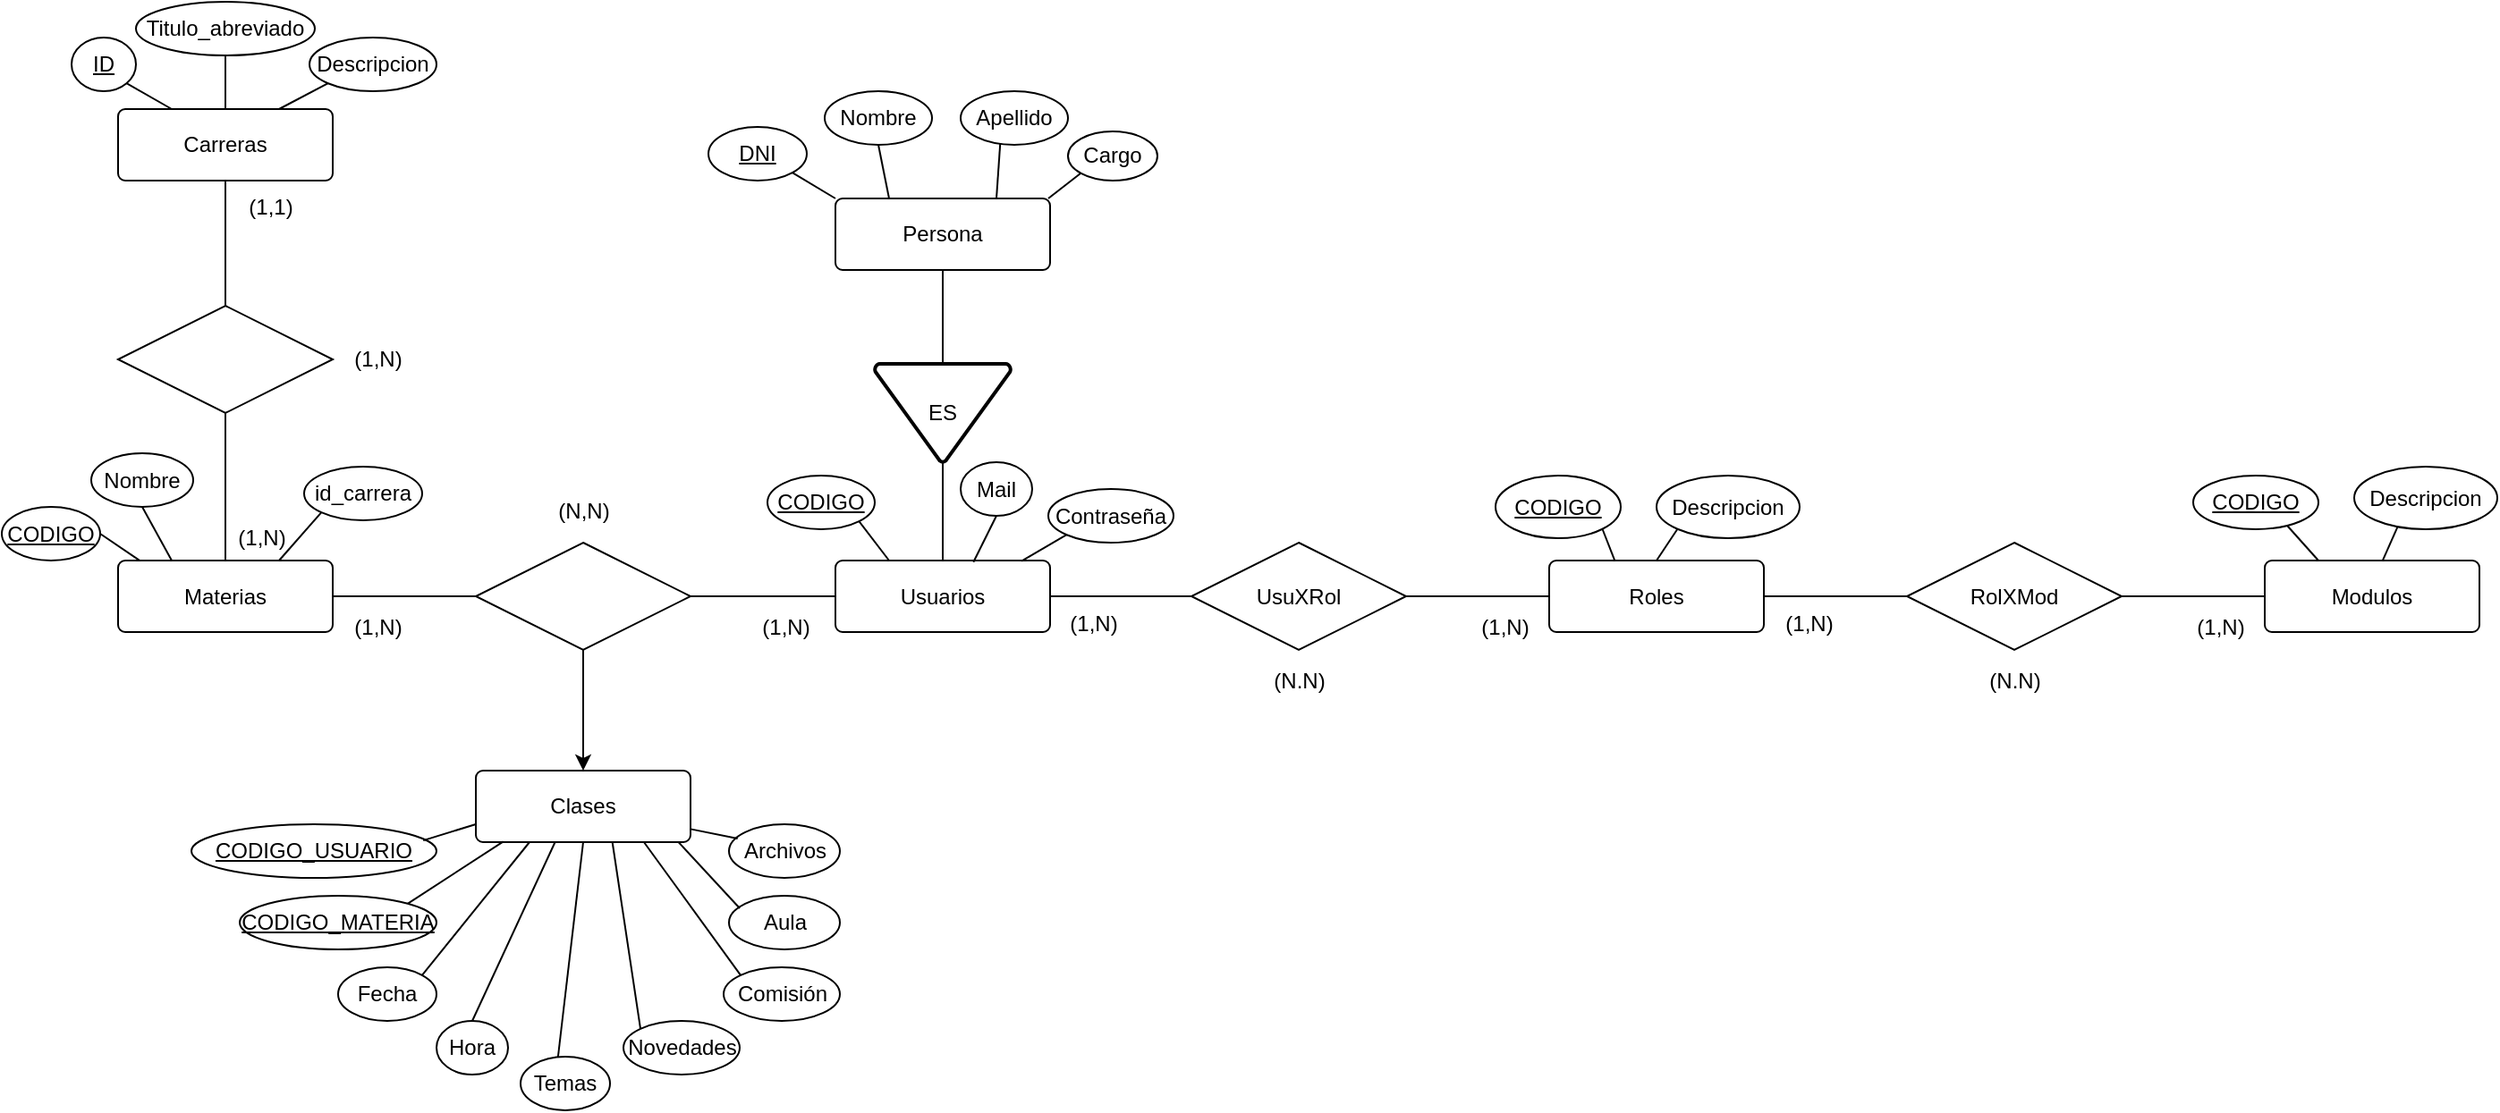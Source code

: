 <mxfile version="22.0.3" type="device">
  <diagram name="Página-1" id="dLSwd7cAOcYwAjb6rLxS">
    <mxGraphModel dx="1719" dy="732" grid="1" gridSize="10" guides="1" tooltips="1" connect="1" arrows="1" fold="1" page="1" pageScale="1" pageWidth="827" pageHeight="1169" math="0" shadow="0">
      <root>
        <mxCell id="0" />
        <mxCell id="1" parent="0" />
        <mxCell id="PMqnE4ja0fSdaOJwFotB-1" value="Materias" style="rounded=1;arcSize=10;whiteSpace=wrap;html=1;align=center;" parent="1" vertex="1">
          <mxGeometry x="185" y="572.5" width="120" height="40" as="geometry" />
        </mxCell>
        <mxCell id="PMqnE4ja0fSdaOJwFotB-2" value="Persona" style="rounded=1;arcSize=10;whiteSpace=wrap;html=1;align=center;" parent="1" vertex="1">
          <mxGeometry x="586" y="370" width="120" height="40" as="geometry" />
        </mxCell>
        <mxCell id="PMqnE4ja0fSdaOJwFotB-3" value="Usuarios" style="rounded=1;arcSize=10;whiteSpace=wrap;html=1;align=center;" parent="1" vertex="1">
          <mxGeometry x="586" y="572.5" width="120" height="40" as="geometry" />
        </mxCell>
        <mxCell id="PMqnE4ja0fSdaOJwFotB-4" value="UsuXRol" style="shape=rhombus;perimeter=rhombusPerimeter;whiteSpace=wrap;html=1;align=center;" parent="1" vertex="1">
          <mxGeometry x="785" y="562.5" width="120" height="60" as="geometry" />
        </mxCell>
        <mxCell id="PMqnE4ja0fSdaOJwFotB-9" value="" style="shape=rhombus;perimeter=rhombusPerimeter;whiteSpace=wrap;html=1;align=center;" parent="1" vertex="1">
          <mxGeometry x="185" y="430" width="120" height="60" as="geometry" />
        </mxCell>
        <mxCell id="PMqnE4ja0fSdaOJwFotB-12" value="Clases" style="rounded=1;arcSize=10;whiteSpace=wrap;html=1;align=center;" parent="1" vertex="1">
          <mxGeometry x="385" y="690" width="120" height="40" as="geometry" />
        </mxCell>
        <mxCell id="PMqnE4ja0fSdaOJwFotB-18" value="DNI" style="ellipse;whiteSpace=wrap;html=1;align=center;fontStyle=4;" parent="1" vertex="1">
          <mxGeometry x="515" y="330" width="55" height="30" as="geometry" />
        </mxCell>
        <mxCell id="PMqnE4ja0fSdaOJwFotB-23" value="CODIGO" style="ellipse;whiteSpace=wrap;html=1;align=center;fontStyle=4;" parent="1" vertex="1">
          <mxGeometry x="548" y="525" width="60" height="30" as="geometry" />
        </mxCell>
        <mxCell id="PMqnE4ja0fSdaOJwFotB-24" value="Nombre" style="ellipse;whiteSpace=wrap;html=1;align=center;" parent="1" vertex="1">
          <mxGeometry x="580" y="310" width="60" height="30" as="geometry" />
        </mxCell>
        <mxCell id="PMqnE4ja0fSdaOJwFotB-25" value="Apellido" style="ellipse;whiteSpace=wrap;html=1;align=center;" parent="1" vertex="1">
          <mxGeometry x="656" y="310" width="60" height="30" as="geometry" />
        </mxCell>
        <mxCell id="PMqnE4ja0fSdaOJwFotB-26" value="Mail" style="ellipse;whiteSpace=wrap;html=1;align=center;" parent="1" vertex="1">
          <mxGeometry x="656" y="517.5" width="40" height="30" as="geometry" />
        </mxCell>
        <mxCell id="PMqnE4ja0fSdaOJwFotB-27" value="Contraseña" style="ellipse;whiteSpace=wrap;html=1;align=center;" parent="1" vertex="1">
          <mxGeometry x="705" y="532.5" width="70" height="30" as="geometry" />
        </mxCell>
        <mxCell id="PMqnE4ja0fSdaOJwFotB-28" value="Nombre" style="ellipse;whiteSpace=wrap;html=1;align=center;" parent="1" vertex="1">
          <mxGeometry x="170" y="512.5" width="57" height="30" as="geometry" />
        </mxCell>
        <mxCell id="PMqnE4ja0fSdaOJwFotB-29" value="CODIGO" style="ellipse;whiteSpace=wrap;html=1;align=center;fontStyle=4;" parent="1" vertex="1">
          <mxGeometry x="120" y="542.5" width="55" height="30" as="geometry" />
        </mxCell>
        <mxCell id="PMqnE4ja0fSdaOJwFotB-30" value="id_carrera" style="ellipse;whiteSpace=wrap;html=1;align=center;" parent="1" vertex="1">
          <mxGeometry x="289" y="520" width="66" height="30" as="geometry" />
        </mxCell>
        <mxCell id="PMqnE4ja0fSdaOJwFotB-31" value="CODIGO_USUARIO" style="ellipse;whiteSpace=wrap;html=1;align=center;fontStyle=4;" parent="1" vertex="1">
          <mxGeometry x="226" y="720" width="137" height="30" as="geometry" />
        </mxCell>
        <mxCell id="PMqnE4ja0fSdaOJwFotB-32" value="CODIGO_MATERIA" style="ellipse;whiteSpace=wrap;html=1;align=center;fontStyle=4;" parent="1" vertex="1">
          <mxGeometry x="253" y="760" width="110" height="30" as="geometry" />
        </mxCell>
        <mxCell id="PMqnE4ja0fSdaOJwFotB-33" value="Fecha" style="ellipse;whiteSpace=wrap;html=1;align=center;" parent="1" vertex="1">
          <mxGeometry x="308" y="800" width="55" height="30" as="geometry" />
        </mxCell>
        <mxCell id="PMqnE4ja0fSdaOJwFotB-34" value="Hora" style="ellipse;whiteSpace=wrap;html=1;align=center;" parent="1" vertex="1">
          <mxGeometry x="363" y="830" width="40" height="30" as="geometry" />
        </mxCell>
        <mxCell id="PMqnE4ja0fSdaOJwFotB-35" value="Temas" style="ellipse;whiteSpace=wrap;html=1;align=center;" parent="1" vertex="1">
          <mxGeometry x="410" y="850" width="50" height="30" as="geometry" />
        </mxCell>
        <mxCell id="PMqnE4ja0fSdaOJwFotB-125" style="edgeStyle=orthogonalEdgeStyle;rounded=0;orthogonalLoop=1;jettySize=auto;html=1;exitX=0.5;exitY=1;exitDx=0;exitDy=0;entryX=0.5;entryY=0;entryDx=0;entryDy=0;" parent="1" source="PMqnE4ja0fSdaOJwFotB-56" target="PMqnE4ja0fSdaOJwFotB-12" edge="1">
          <mxGeometry relative="1" as="geometry" />
        </mxCell>
        <mxCell id="PMqnE4ja0fSdaOJwFotB-56" value="" style="shape=rhombus;perimeter=rhombusPerimeter;whiteSpace=wrap;html=1;align=center;" parent="1" vertex="1">
          <mxGeometry x="385" y="562.5" width="120" height="60" as="geometry" />
        </mxCell>
        <mxCell id="PMqnE4ja0fSdaOJwFotB-57" value="Carreras" style="rounded=1;arcSize=10;whiteSpace=wrap;html=1;align=center;" parent="1" vertex="1">
          <mxGeometry x="185" y="320" width="120" height="40" as="geometry" />
        </mxCell>
        <mxCell id="PMqnE4ja0fSdaOJwFotB-65" value="Cargo" style="ellipse;whiteSpace=wrap;html=1;align=center;" parent="1" vertex="1">
          <mxGeometry x="716" y="332.5" width="50" height="27.5" as="geometry" />
        </mxCell>
        <mxCell id="PMqnE4ja0fSdaOJwFotB-69" value="ID" style="ellipse;whiteSpace=wrap;html=1;align=center;fontStyle=4;" parent="1" vertex="1">
          <mxGeometry x="159" y="280" width="36" height="30" as="geometry" />
        </mxCell>
        <mxCell id="PMqnE4ja0fSdaOJwFotB-70" value="Titulo_abreviado" style="ellipse;whiteSpace=wrap;html=1;align=center;" parent="1" vertex="1">
          <mxGeometry x="195" y="260" width="100" height="30" as="geometry" />
        </mxCell>
        <mxCell id="PMqnE4ja0fSdaOJwFotB-71" value="Descripcion" style="ellipse;whiteSpace=wrap;html=1;align=center;" parent="1" vertex="1">
          <mxGeometry x="292" y="280" width="71" height="30" as="geometry" />
        </mxCell>
        <mxCell id="PMqnE4ja0fSdaOJwFotB-75" value="Comisión" style="ellipse;whiteSpace=wrap;html=1;align=center;" parent="1" vertex="1">
          <mxGeometry x="523.5" y="800" width="65" height="30" as="geometry" />
        </mxCell>
        <mxCell id="PMqnE4ja0fSdaOJwFotB-80" value="RolXMod" style="shape=rhombus;perimeter=rhombusPerimeter;whiteSpace=wrap;html=1;align=center;" parent="1" vertex="1">
          <mxGeometry x="1185" y="562.5" width="120" height="60" as="geometry" />
        </mxCell>
        <mxCell id="PMqnE4ja0fSdaOJwFotB-92" value="ES" style="strokeWidth=2;html=1;shape=mxgraph.flowchart.merge_or_storage;whiteSpace=wrap;" parent="1" vertex="1">
          <mxGeometry x="608" y="462.5" width="76" height="55" as="geometry" />
        </mxCell>
        <mxCell id="PMqnE4ja0fSdaOJwFotB-93" value="" style="endArrow=none;html=1;rounded=0;exitX=0.5;exitY=1;exitDx=0;exitDy=0;entryX=0.5;entryY=0;entryDx=0;entryDy=0;entryPerimeter=0;" parent="1" source="PMqnE4ja0fSdaOJwFotB-2" target="PMqnE4ja0fSdaOJwFotB-92" edge="1">
          <mxGeometry relative="1" as="geometry">
            <mxPoint x="735" y="490" as="sourcePoint" />
            <mxPoint x="895" y="490" as="targetPoint" />
          </mxGeometry>
        </mxCell>
        <mxCell id="PMqnE4ja0fSdaOJwFotB-94" value="" style="endArrow=none;html=1;rounded=0;exitX=0.5;exitY=1;exitDx=0;exitDy=0;entryX=0.5;entryY=0;entryDx=0;entryDy=0;exitPerimeter=0;" parent="1" source="PMqnE4ja0fSdaOJwFotB-92" target="PMqnE4ja0fSdaOJwFotB-3" edge="1">
          <mxGeometry relative="1" as="geometry">
            <mxPoint x="656" y="420" as="sourcePoint" />
            <mxPoint x="656" y="495" as="targetPoint" />
          </mxGeometry>
        </mxCell>
        <mxCell id="PMqnE4ja0fSdaOJwFotB-95" value="Roles" style="rounded=1;arcSize=10;whiteSpace=wrap;html=1;align=center;" parent="1" vertex="1">
          <mxGeometry x="985" y="572.5" width="120" height="40" as="geometry" />
        </mxCell>
        <mxCell id="PMqnE4ja0fSdaOJwFotB-96" value="" style="endArrow=none;html=1;rounded=0;exitX=1;exitY=0.5;exitDx=0;exitDy=0;entryX=0;entryY=0.5;entryDx=0;entryDy=0;" parent="1" source="PMqnE4ja0fSdaOJwFotB-3" target="PMqnE4ja0fSdaOJwFotB-4" edge="1">
          <mxGeometry relative="1" as="geometry">
            <mxPoint x="755" y="690" as="sourcePoint" />
            <mxPoint x="915" y="690" as="targetPoint" />
          </mxGeometry>
        </mxCell>
        <mxCell id="PMqnE4ja0fSdaOJwFotB-97" value="" style="endArrow=none;html=1;rounded=0;exitX=1;exitY=0.5;exitDx=0;exitDy=0;entryX=0;entryY=0.5;entryDx=0;entryDy=0;" parent="1" source="PMqnE4ja0fSdaOJwFotB-4" target="PMqnE4ja0fSdaOJwFotB-95" edge="1">
          <mxGeometry relative="1" as="geometry">
            <mxPoint x="716" y="603" as="sourcePoint" />
            <mxPoint x="875" y="603" as="targetPoint" />
          </mxGeometry>
        </mxCell>
        <mxCell id="PMqnE4ja0fSdaOJwFotB-98" value="(1,N)" style="text;html=1;align=center;verticalAlign=middle;resizable=0;points=[];autosize=1;strokeColor=none;fillColor=none;" parent="1" vertex="1">
          <mxGeometry x="705" y="592.5" width="50" height="30" as="geometry" />
        </mxCell>
        <mxCell id="PMqnE4ja0fSdaOJwFotB-99" value="(1,N)" style="text;html=1;align=center;verticalAlign=middle;resizable=0;points=[];autosize=1;strokeColor=none;fillColor=none;" parent="1" vertex="1">
          <mxGeometry x="935" y="595" width="50" height="30" as="geometry" />
        </mxCell>
        <mxCell id="PMqnE4ja0fSdaOJwFotB-100" value="(N.N)" style="text;html=1;align=center;verticalAlign=middle;resizable=0;points=[];autosize=1;strokeColor=none;fillColor=none;" parent="1" vertex="1">
          <mxGeometry x="820" y="625" width="50" height="30" as="geometry" />
        </mxCell>
        <mxCell id="PMqnE4ja0fSdaOJwFotB-101" value="CODIGO" style="ellipse;whiteSpace=wrap;html=1;align=center;fontStyle=4;" parent="1" vertex="1">
          <mxGeometry x="955" y="525" width="70" height="35" as="geometry" />
        </mxCell>
        <mxCell id="PMqnE4ja0fSdaOJwFotB-102" value="Descripcion" style="ellipse;whiteSpace=wrap;html=1;align=center;" parent="1" vertex="1">
          <mxGeometry x="1045" y="525" width="80" height="35" as="geometry" />
        </mxCell>
        <mxCell id="PMqnE4ja0fSdaOJwFotB-103" value="Modulos" style="rounded=1;arcSize=10;whiteSpace=wrap;html=1;align=center;" parent="1" vertex="1">
          <mxGeometry x="1385" y="572.5" width="120" height="40" as="geometry" />
        </mxCell>
        <mxCell id="PMqnE4ja0fSdaOJwFotB-104" value="" style="endArrow=none;html=1;rounded=0;exitX=1;exitY=0.5;exitDx=0;exitDy=0;entryX=0;entryY=0.5;entryDx=0;entryDy=0;" parent="1" source="PMqnE4ja0fSdaOJwFotB-95" target="PMqnE4ja0fSdaOJwFotB-80" edge="1">
          <mxGeometry relative="1" as="geometry">
            <mxPoint x="915" y="603" as="sourcePoint" />
            <mxPoint x="995" y="603" as="targetPoint" />
          </mxGeometry>
        </mxCell>
        <mxCell id="PMqnE4ja0fSdaOJwFotB-105" value="" style="endArrow=none;html=1;rounded=0;exitX=1;exitY=0.5;exitDx=0;exitDy=0;entryX=0;entryY=0.5;entryDx=0;entryDy=0;" parent="1" source="PMqnE4ja0fSdaOJwFotB-80" target="PMqnE4ja0fSdaOJwFotB-103" edge="1">
          <mxGeometry relative="1" as="geometry">
            <mxPoint x="1115" y="603" as="sourcePoint" />
            <mxPoint x="1195" y="603" as="targetPoint" />
          </mxGeometry>
        </mxCell>
        <mxCell id="PMqnE4ja0fSdaOJwFotB-106" value="(1,N)" style="text;html=1;align=center;verticalAlign=middle;resizable=0;points=[];autosize=1;strokeColor=none;fillColor=none;" parent="1" vertex="1">
          <mxGeometry x="1105" y="592.5" width="50" height="30" as="geometry" />
        </mxCell>
        <mxCell id="PMqnE4ja0fSdaOJwFotB-107" value="(1,N)" style="text;html=1;align=center;verticalAlign=middle;resizable=0;points=[];autosize=1;strokeColor=none;fillColor=none;" parent="1" vertex="1">
          <mxGeometry x="1335" y="595" width="50" height="30" as="geometry" />
        </mxCell>
        <mxCell id="PMqnE4ja0fSdaOJwFotB-108" value="(N.N)" style="text;html=1;align=center;verticalAlign=middle;resizable=0;points=[];autosize=1;strokeColor=none;fillColor=none;" parent="1" vertex="1">
          <mxGeometry x="1220" y="625" width="50" height="30" as="geometry" />
        </mxCell>
        <mxCell id="PMqnE4ja0fSdaOJwFotB-109" value="CODIGO" style="ellipse;whiteSpace=wrap;html=1;align=center;fontStyle=4;" parent="1" vertex="1">
          <mxGeometry x="1345" y="525" width="70" height="30" as="geometry" />
        </mxCell>
        <mxCell id="PMqnE4ja0fSdaOJwFotB-110" value="Descripcion" style="ellipse;whiteSpace=wrap;html=1;align=center;" parent="1" vertex="1">
          <mxGeometry x="1435" y="520" width="80" height="35" as="geometry" />
        </mxCell>
        <mxCell id="PMqnE4ja0fSdaOJwFotB-118" value="" style="endArrow=none;html=1;rounded=0;exitX=0;exitY=0.5;exitDx=0;exitDy=0;entryX=1;entryY=0.5;entryDx=0;entryDy=0;" parent="1" source="PMqnE4ja0fSdaOJwFotB-3" target="PMqnE4ja0fSdaOJwFotB-56" edge="1">
          <mxGeometry relative="1" as="geometry">
            <mxPoint x="656" y="527" as="sourcePoint" />
            <mxPoint x="656" y="582" as="targetPoint" />
          </mxGeometry>
        </mxCell>
        <mxCell id="PMqnE4ja0fSdaOJwFotB-119" value="" style="endArrow=none;html=1;rounded=0;entryX=1;entryY=0.5;entryDx=0;entryDy=0;exitX=0;exitY=0.5;exitDx=0;exitDy=0;" parent="1" source="PMqnE4ja0fSdaOJwFotB-56" target="PMqnE4ja0fSdaOJwFotB-1" edge="1">
          <mxGeometry relative="1" as="geometry">
            <mxPoint x="385" y="640" as="sourcePoint" />
            <mxPoint x="515" y="602" as="targetPoint" />
          </mxGeometry>
        </mxCell>
        <mxCell id="PMqnE4ja0fSdaOJwFotB-126" value="" style="endArrow=none;html=1;rounded=0;exitX=1;exitY=0.5;exitDx=0;exitDy=0;entryX=0.103;entryY=0.004;entryDx=0;entryDy=0;entryPerimeter=0;" parent="1" source="PMqnE4ja0fSdaOJwFotB-29" target="PMqnE4ja0fSdaOJwFotB-1" edge="1">
          <mxGeometry relative="1" as="geometry">
            <mxPoint x="185" y="670" as="sourcePoint" />
            <mxPoint x="345" y="670" as="targetPoint" />
          </mxGeometry>
        </mxCell>
        <mxCell id="PMqnE4ja0fSdaOJwFotB-127" value="" style="endArrow=none;html=1;rounded=0;exitX=0.5;exitY=1;exitDx=0;exitDy=0;entryX=0.25;entryY=0;entryDx=0;entryDy=0;" parent="1" source="PMqnE4ja0fSdaOJwFotB-28" target="PMqnE4ja0fSdaOJwFotB-1" edge="1">
          <mxGeometry relative="1" as="geometry">
            <mxPoint x="185" y="568" as="sourcePoint" />
            <mxPoint x="198" y="584" as="targetPoint" />
          </mxGeometry>
        </mxCell>
        <mxCell id="PMqnE4ja0fSdaOJwFotB-128" value="" style="endArrow=none;html=1;rounded=0;exitX=0;exitY=1;exitDx=0;exitDy=0;entryX=0.75;entryY=0;entryDx=0;entryDy=0;" parent="1" source="PMqnE4ja0fSdaOJwFotB-30" target="PMqnE4ja0fSdaOJwFotB-1" edge="1">
          <mxGeometry relative="1" as="geometry">
            <mxPoint x="224" y="548" as="sourcePoint" />
            <mxPoint x="225" y="583" as="targetPoint" />
          </mxGeometry>
        </mxCell>
        <mxCell id="PMqnE4ja0fSdaOJwFotB-130" value="" style="endArrow=none;html=1;rounded=0;exitX=1;exitY=1;exitDx=0;exitDy=0;entryX=0.25;entryY=0;entryDx=0;entryDy=0;" parent="1" source="PMqnE4ja0fSdaOJwFotB-69" target="PMqnE4ja0fSdaOJwFotB-57" edge="1">
          <mxGeometry relative="1" as="geometry">
            <mxPoint x="195" y="290" as="sourcePoint" />
            <mxPoint x="355" y="290" as="targetPoint" />
          </mxGeometry>
        </mxCell>
        <mxCell id="PMqnE4ja0fSdaOJwFotB-131" value="" style="endArrow=none;html=1;rounded=0;exitX=0.5;exitY=1;exitDx=0;exitDy=0;entryX=0.5;entryY=0;entryDx=0;entryDy=0;" parent="1" source="PMqnE4ja0fSdaOJwFotB-70" target="PMqnE4ja0fSdaOJwFotB-57" edge="1">
          <mxGeometry relative="1" as="geometry">
            <mxPoint x="190" y="316" as="sourcePoint" />
            <mxPoint x="201" y="331" as="targetPoint" />
          </mxGeometry>
        </mxCell>
        <mxCell id="PMqnE4ja0fSdaOJwFotB-132" value="" style="endArrow=none;html=1;rounded=0;exitX=0;exitY=1;exitDx=0;exitDy=0;entryX=0.75;entryY=0;entryDx=0;entryDy=0;" parent="1" source="PMqnE4ja0fSdaOJwFotB-71" target="PMqnE4ja0fSdaOJwFotB-57" edge="1">
          <mxGeometry relative="1" as="geometry">
            <mxPoint x="297.769" y="301.99" as="sourcePoint" />
            <mxPoint x="255" y="330" as="targetPoint" />
          </mxGeometry>
        </mxCell>
        <mxCell id="PMqnE4ja0fSdaOJwFotB-133" value="" style="endArrow=none;html=1;rounded=0;exitX=0.5;exitY=1;exitDx=0;exitDy=0;entryX=0.5;entryY=0;entryDx=0;entryDy=0;" parent="1" source="PMqnE4ja0fSdaOJwFotB-57" target="PMqnE4ja0fSdaOJwFotB-9" edge="1">
          <mxGeometry relative="1" as="geometry">
            <mxPoint x="205" y="390" as="sourcePoint" />
            <mxPoint x="365" y="390" as="targetPoint" />
          </mxGeometry>
        </mxCell>
        <mxCell id="PMqnE4ja0fSdaOJwFotB-134" value="" style="endArrow=none;html=1;rounded=0;exitX=0.5;exitY=1;exitDx=0;exitDy=0;entryX=0.5;entryY=0;entryDx=0;entryDy=0;" parent="1" source="PMqnE4ja0fSdaOJwFotB-9" target="PMqnE4ja0fSdaOJwFotB-1" edge="1">
          <mxGeometry relative="1" as="geometry">
            <mxPoint x="255" y="320" as="sourcePoint" />
            <mxPoint x="255" y="420" as="targetPoint" />
          </mxGeometry>
        </mxCell>
        <mxCell id="PMqnE4ja0fSdaOJwFotB-136" value="" style="endArrow=none;html=1;rounded=0;exitX=1;exitY=1;exitDx=0;exitDy=0;entryX=0;entryY=0;entryDx=0;entryDy=0;" parent="1" source="PMqnE4ja0fSdaOJwFotB-18" target="PMqnE4ja0fSdaOJwFotB-2" edge="1">
          <mxGeometry relative="1" as="geometry">
            <mxPoint x="595" y="360" as="sourcePoint" />
            <mxPoint x="755" y="360" as="targetPoint" />
          </mxGeometry>
        </mxCell>
        <mxCell id="PMqnE4ja0fSdaOJwFotB-137" value="" style="endArrow=none;html=1;rounded=0;exitX=0.5;exitY=1;exitDx=0;exitDy=0;entryX=0.25;entryY=0;entryDx=0;entryDy=0;" parent="1" source="PMqnE4ja0fSdaOJwFotB-24" target="PMqnE4ja0fSdaOJwFotB-2" edge="1">
          <mxGeometry relative="1" as="geometry">
            <mxPoint x="572" y="366" as="sourcePoint" />
            <mxPoint x="596" y="380" as="targetPoint" />
          </mxGeometry>
        </mxCell>
        <mxCell id="PMqnE4ja0fSdaOJwFotB-138" value="" style="endArrow=none;html=1;rounded=0;exitX=0.369;exitY=0.967;exitDx=0;exitDy=0;entryX=0.75;entryY=0;entryDx=0;entryDy=0;exitPerimeter=0;" parent="1" source="PMqnE4ja0fSdaOJwFotB-25" target="PMqnE4ja0fSdaOJwFotB-2" edge="1">
          <mxGeometry relative="1" as="geometry">
            <mxPoint x="615" y="340" as="sourcePoint" />
            <mxPoint x="626" y="380" as="targetPoint" />
          </mxGeometry>
        </mxCell>
        <mxCell id="PMqnE4ja0fSdaOJwFotB-139" value="" style="endArrow=none;html=1;rounded=0;exitX=0;exitY=1;exitDx=0;exitDy=0;" parent="1" source="PMqnE4ja0fSdaOJwFotB-65" edge="1">
          <mxGeometry relative="1" as="geometry">
            <mxPoint x="695" y="336" as="sourcePoint" />
            <mxPoint x="705" y="370" as="targetPoint" />
          </mxGeometry>
        </mxCell>
        <mxCell id="PMqnE4ja0fSdaOJwFotB-142" value="" style="endArrow=none;html=1;rounded=0;exitX=1;exitY=1;exitDx=0;exitDy=0;entryX=0.25;entryY=0;entryDx=0;entryDy=0;" parent="1" source="PMqnE4ja0fSdaOJwFotB-23" target="PMqnE4ja0fSdaOJwFotB-3" edge="1">
          <mxGeometry relative="1" as="geometry">
            <mxPoint x="655" y="550" as="sourcePoint" />
            <mxPoint x="615" y="570" as="targetPoint" />
          </mxGeometry>
        </mxCell>
        <mxCell id="PMqnE4ja0fSdaOJwFotB-143" value="" style="endArrow=none;html=1;rounded=0;exitX=0.5;exitY=1;exitDx=0;exitDy=0;entryX=0.643;entryY=0.022;entryDx=0;entryDy=0;entryPerimeter=0;" parent="1" source="PMqnE4ja0fSdaOJwFotB-26" target="PMqnE4ja0fSdaOJwFotB-3" edge="1">
          <mxGeometry relative="1" as="geometry">
            <mxPoint x="606" y="561" as="sourcePoint" />
            <mxPoint x="626" y="583" as="targetPoint" />
          </mxGeometry>
        </mxCell>
        <mxCell id="PMqnE4ja0fSdaOJwFotB-144" value="" style="endArrow=none;html=1;rounded=0;exitX=0;exitY=1;exitDx=0;exitDy=0;entryX=0.867;entryY=0.008;entryDx=0;entryDy=0;entryPerimeter=0;" parent="1" source="PMqnE4ja0fSdaOJwFotB-27" target="PMqnE4ja0fSdaOJwFotB-3" edge="1">
          <mxGeometry relative="1" as="geometry">
            <mxPoint x="682" y="541" as="sourcePoint" />
            <mxPoint x="673" y="583" as="targetPoint" />
          </mxGeometry>
        </mxCell>
        <mxCell id="PMqnE4ja0fSdaOJwFotB-147" value="" style="endArrow=none;html=1;rounded=0;exitX=1;exitY=1;exitDx=0;exitDy=0;entryX=0.306;entryY=0.004;entryDx=0;entryDy=0;entryPerimeter=0;" parent="1" source="PMqnE4ja0fSdaOJwFotB-101" target="PMqnE4ja0fSdaOJwFotB-95" edge="1">
          <mxGeometry relative="1" as="geometry">
            <mxPoint x="1025" y="560" as="sourcePoint" />
            <mxPoint x="1185" y="560" as="targetPoint" />
          </mxGeometry>
        </mxCell>
        <mxCell id="PMqnE4ja0fSdaOJwFotB-148" value="" style="endArrow=none;html=1;rounded=0;exitX=0;exitY=1;exitDx=0;exitDy=0;entryX=0.5;entryY=0;entryDx=0;entryDy=0;" parent="1" source="PMqnE4ja0fSdaOJwFotB-102" target="PMqnE4ja0fSdaOJwFotB-95" edge="1">
          <mxGeometry relative="1" as="geometry">
            <mxPoint x="1018" y="569" as="sourcePoint" />
            <mxPoint x="1032" y="583" as="targetPoint" />
          </mxGeometry>
        </mxCell>
        <mxCell id="PMqnE4ja0fSdaOJwFotB-149" value="" style="endArrow=none;html=1;rounded=0;exitX=0.754;exitY=0.942;exitDx=0;exitDy=0;exitPerimeter=0;entryX=0.25;entryY=0;entryDx=0;entryDy=0;" parent="1" source="PMqnE4ja0fSdaOJwFotB-109" target="PMqnE4ja0fSdaOJwFotB-103" edge="1">
          <mxGeometry relative="1" as="geometry">
            <mxPoint x="1415" y="560" as="sourcePoint" />
            <mxPoint x="1575" y="560" as="targetPoint" />
          </mxGeometry>
        </mxCell>
        <mxCell id="PMqnE4ja0fSdaOJwFotB-150" value="" style="endArrow=none;html=1;rounded=0;exitX=0.303;exitY=0.963;exitDx=0;exitDy=0;exitPerimeter=0;entryX=0.549;entryY=0.001;entryDx=0;entryDy=0;entryPerimeter=0;" parent="1" source="PMqnE4ja0fSdaOJwFotB-110" target="PMqnE4ja0fSdaOJwFotB-103" edge="1">
          <mxGeometry relative="1" as="geometry">
            <mxPoint x="1408" y="563" as="sourcePoint" />
            <mxPoint x="1425" y="583" as="targetPoint" />
          </mxGeometry>
        </mxCell>
        <mxCell id="PMqnE4ja0fSdaOJwFotB-151" value="" style="endArrow=none;html=1;rounded=0;exitX=0.946;exitY=0.302;exitDx=0;exitDy=0;exitPerimeter=0;entryX=0;entryY=0.75;entryDx=0;entryDy=0;" parent="1" source="PMqnE4ja0fSdaOJwFotB-31" target="PMqnE4ja0fSdaOJwFotB-12" edge="1">
          <mxGeometry relative="1" as="geometry">
            <mxPoint x="395" y="750" as="sourcePoint" />
            <mxPoint x="555" y="750" as="targetPoint" />
          </mxGeometry>
        </mxCell>
        <mxCell id="PMqnE4ja0fSdaOJwFotB-152" value="" style="endArrow=none;html=1;rounded=0;exitX=1;exitY=0;exitDx=0;exitDy=0;entryX=0.128;entryY=0.992;entryDx=0;entryDy=0;entryPerimeter=0;" parent="1" source="PMqnE4ja0fSdaOJwFotB-32" target="PMqnE4ja0fSdaOJwFotB-12" edge="1">
          <mxGeometry relative="1" as="geometry">
            <mxPoint x="389" y="749" as="sourcePoint" />
            <mxPoint x="412" y="740" as="targetPoint" />
          </mxGeometry>
        </mxCell>
        <mxCell id="PMqnE4ja0fSdaOJwFotB-153" value="" style="endArrow=none;html=1;rounded=0;exitX=1;exitY=0;exitDx=0;exitDy=0;entryX=0.25;entryY=1;entryDx=0;entryDy=0;" parent="1" source="PMqnE4ja0fSdaOJwFotB-33" target="PMqnE4ja0fSdaOJwFotB-12" edge="1">
          <mxGeometry relative="1" as="geometry">
            <mxPoint x="398" y="784" as="sourcePoint" />
            <mxPoint x="425" y="740" as="targetPoint" />
          </mxGeometry>
        </mxCell>
        <mxCell id="PMqnE4ja0fSdaOJwFotB-154" value="" style="endArrow=none;html=1;rounded=0;exitX=0.5;exitY=0;exitDx=0;exitDy=0;entryX=0.369;entryY=1;entryDx=0;entryDy=0;entryPerimeter=0;" parent="1" source="PMqnE4ja0fSdaOJwFotB-34" target="PMqnE4ja0fSdaOJwFotB-12" edge="1">
          <mxGeometry relative="1" as="geometry">
            <mxPoint x="420" y="824" as="sourcePoint" />
            <mxPoint x="442" y="740" as="targetPoint" />
          </mxGeometry>
        </mxCell>
        <mxCell id="PMqnE4ja0fSdaOJwFotB-155" value="" style="endArrow=none;html=1;rounded=0;exitX=0.419;exitY=0;exitDx=0;exitDy=0;entryX=0.5;entryY=1;entryDx=0;entryDy=0;exitPerimeter=0;" parent="1" source="PMqnE4ja0fSdaOJwFotB-35" target="PMqnE4ja0fSdaOJwFotB-12" edge="1">
          <mxGeometry relative="1" as="geometry">
            <mxPoint x="445" y="840" as="sourcePoint" />
            <mxPoint x="455" y="740" as="targetPoint" />
          </mxGeometry>
        </mxCell>
        <mxCell id="PMqnE4ja0fSdaOJwFotB-156" value="" style="endArrow=none;html=1;rounded=0;exitX=0;exitY=0;exitDx=0;exitDy=0;entryX=0.636;entryY=1;entryDx=0;entryDy=0;entryPerimeter=0;" parent="1" source="Pf_q79F2jRF7PTQDFsld-1" target="PMqnE4ja0fSdaOJwFotB-12" edge="1">
          <mxGeometry relative="1" as="geometry">
            <mxPoint x="508.787" y="814.393" as="sourcePoint" />
            <mxPoint x="470" y="740" as="targetPoint" />
          </mxGeometry>
        </mxCell>
        <mxCell id="PMqnE4ja0fSdaOJwFotB-157" value="" style="endArrow=none;html=1;rounded=0;exitX=0;exitY=0;exitDx=0;exitDy=0;entryX=0.783;entryY=1;entryDx=0;entryDy=0;entryPerimeter=0;" parent="1" source="PMqnE4ja0fSdaOJwFotB-75" target="PMqnE4ja0fSdaOJwFotB-12" edge="1">
          <mxGeometry relative="1" as="geometry">
            <mxPoint x="504" y="794" as="sourcePoint" />
            <mxPoint x="485" y="740" as="targetPoint" />
          </mxGeometry>
        </mxCell>
        <mxCell id="PMqnE4ja0fSdaOJwFotB-158" value="(1,N)" style="text;html=1;align=center;verticalAlign=middle;resizable=0;points=[];autosize=1;strokeColor=none;fillColor=none;" parent="1" vertex="1">
          <mxGeometry x="305" y="595" width="50" height="30" as="geometry" />
        </mxCell>
        <mxCell id="PMqnE4ja0fSdaOJwFotB-159" value="(1,N)" style="text;html=1;align=center;verticalAlign=middle;resizable=0;points=[];autosize=1;strokeColor=none;fillColor=none;" parent="1" vertex="1">
          <mxGeometry x="532.5" y="595" width="50" height="30" as="geometry" />
        </mxCell>
        <mxCell id="PMqnE4ja0fSdaOJwFotB-160" value="(N,N)" style="text;html=1;align=center;verticalAlign=middle;resizable=0;points=[];autosize=1;strokeColor=none;fillColor=none;" parent="1" vertex="1">
          <mxGeometry x="420" y="530" width="50" height="30" as="geometry" />
        </mxCell>
        <mxCell id="PMqnE4ja0fSdaOJwFotB-161" value="(1,1)" style="text;html=1;align=center;verticalAlign=middle;resizable=0;points=[];autosize=1;strokeColor=none;fillColor=none;" parent="1" vertex="1">
          <mxGeometry x="245" y="360" width="50" height="30" as="geometry" />
        </mxCell>
        <mxCell id="PMqnE4ja0fSdaOJwFotB-162" value="(1,N)" style="text;html=1;align=center;verticalAlign=middle;resizable=0;points=[];autosize=1;strokeColor=none;fillColor=none;" parent="1" vertex="1">
          <mxGeometry x="240" y="545" width="50" height="30" as="geometry" />
        </mxCell>
        <mxCell id="PMqnE4ja0fSdaOJwFotB-163" value="(1,N)" style="text;html=1;align=center;verticalAlign=middle;resizable=0;points=[];autosize=1;strokeColor=none;fillColor=none;" parent="1" vertex="1">
          <mxGeometry x="305" y="445" width="50" height="30" as="geometry" />
        </mxCell>
        <mxCell id="PMqnE4ja0fSdaOJwFotB-165" value="Aula" style="ellipse;whiteSpace=wrap;html=1;align=center;" parent="1" vertex="1">
          <mxGeometry x="526.5" y="760" width="62" height="30" as="geometry" />
        </mxCell>
        <mxCell id="PMqnE4ja0fSdaOJwFotB-166" value="" style="endArrow=none;html=1;rounded=0;exitX=0.097;exitY=0.233;exitDx=0;exitDy=0;entryX=0.944;entryY=1;entryDx=0;entryDy=0;entryPerimeter=0;exitPerimeter=0;" parent="1" source="PMqnE4ja0fSdaOJwFotB-165" target="PMqnE4ja0fSdaOJwFotB-12" edge="1">
          <mxGeometry relative="1" as="geometry">
            <mxPoint x="524" y="754" as="sourcePoint" />
            <mxPoint x="502" y="740" as="targetPoint" />
          </mxGeometry>
        </mxCell>
        <mxCell id="Pf_q79F2jRF7PTQDFsld-1" value="Novedades" style="ellipse;whiteSpace=wrap;html=1;align=center;" parent="1" vertex="1">
          <mxGeometry x="467.5" y="830" width="65" height="30" as="geometry" />
        </mxCell>
        <mxCell id="ZL8AG6aQ8HKu1lvsp8He-1" value="Archivos" style="ellipse;whiteSpace=wrap;html=1;align=center;" parent="1" vertex="1">
          <mxGeometry x="526.5" y="720" width="62" height="30" as="geometry" />
        </mxCell>
        <mxCell id="ZL8AG6aQ8HKu1lvsp8He-2" value="" style="endArrow=none;html=1;rounded=0;exitX=0.078;exitY=0.267;exitDx=0;exitDy=0;entryX=1;entryY=0.817;entryDx=0;entryDy=0;entryPerimeter=0;exitPerimeter=0;" parent="1" source="ZL8AG6aQ8HKu1lvsp8He-1" target="PMqnE4ja0fSdaOJwFotB-12" edge="1">
          <mxGeometry relative="1" as="geometry">
            <mxPoint x="543" y="777" as="sourcePoint" />
            <mxPoint x="513" y="739" as="targetPoint" />
          </mxGeometry>
        </mxCell>
      </root>
    </mxGraphModel>
  </diagram>
</mxfile>
